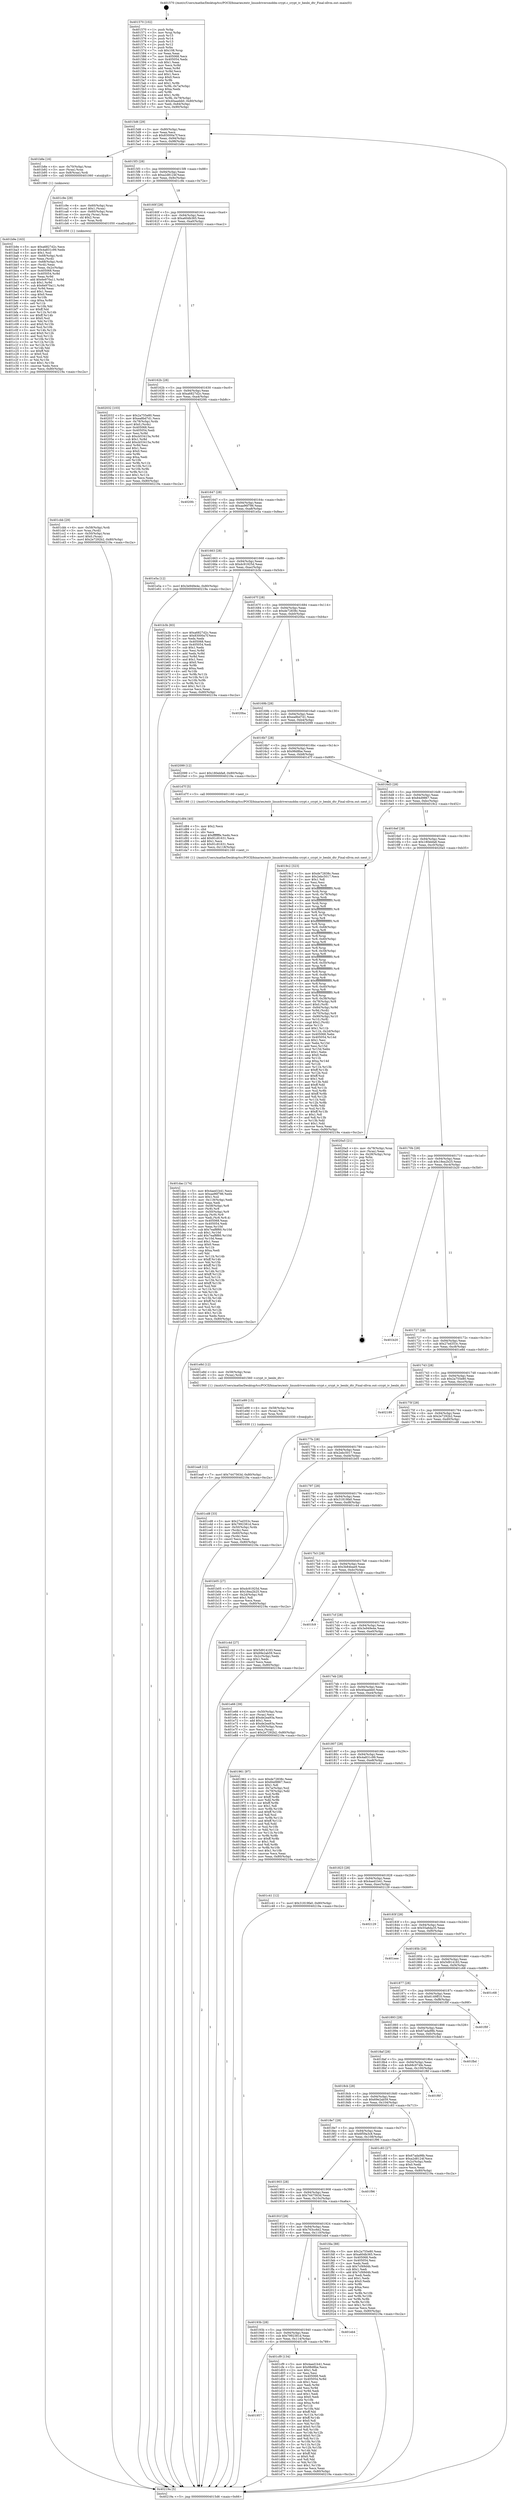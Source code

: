 digraph "0x401570" {
  label = "0x401570 (/mnt/c/Users/mathe/Desktop/tcc/POCII/binaries/extr_linuxdriversmddm-crypt.c_crypt_iv_benbi_dtr_Final-ollvm.out::main(0))"
  labelloc = "t"
  node[shape=record]

  Entry [label="",width=0.3,height=0.3,shape=circle,fillcolor=black,style=filled]
  "0x4015d6" [label="{
     0x4015d6 [29]\l
     | [instrs]\l
     &nbsp;&nbsp;0x4015d6 \<+3\>: mov -0x80(%rbp),%eax\l
     &nbsp;&nbsp;0x4015d9 \<+2\>: mov %eax,%ecx\l
     &nbsp;&nbsp;0x4015db \<+6\>: sub $0x83000a7f,%ecx\l
     &nbsp;&nbsp;0x4015e1 \<+6\>: mov %eax,-0x94(%rbp)\l
     &nbsp;&nbsp;0x4015e7 \<+6\>: mov %ecx,-0x98(%rbp)\l
     &nbsp;&nbsp;0x4015ed \<+6\>: je 0000000000401b8e \<main+0x61e\>\l
  }"]
  "0x401b8e" [label="{
     0x401b8e [16]\l
     | [instrs]\l
     &nbsp;&nbsp;0x401b8e \<+4\>: mov -0x70(%rbp),%rax\l
     &nbsp;&nbsp;0x401b92 \<+3\>: mov (%rax),%rax\l
     &nbsp;&nbsp;0x401b95 \<+4\>: mov 0x8(%rax),%rdi\l
     &nbsp;&nbsp;0x401b99 \<+5\>: call 0000000000401060 \<atoi@plt\>\l
     | [calls]\l
     &nbsp;&nbsp;0x401060 \{1\} (unknown)\l
  }"]
  "0x4015f3" [label="{
     0x4015f3 [28]\l
     | [instrs]\l
     &nbsp;&nbsp;0x4015f3 \<+5\>: jmp 00000000004015f8 \<main+0x88\>\l
     &nbsp;&nbsp;0x4015f8 \<+6\>: mov -0x94(%rbp),%eax\l
     &nbsp;&nbsp;0x4015fe \<+5\>: sub $0xa2d8124f,%eax\l
     &nbsp;&nbsp;0x401603 \<+6\>: mov %eax,-0x9c(%rbp)\l
     &nbsp;&nbsp;0x401609 \<+6\>: je 0000000000401c9e \<main+0x72e\>\l
  }"]
  Exit [label="",width=0.3,height=0.3,shape=circle,fillcolor=black,style=filled,peripheries=2]
  "0x401c9e" [label="{
     0x401c9e [29]\l
     | [instrs]\l
     &nbsp;&nbsp;0x401c9e \<+4\>: mov -0x60(%rbp),%rax\l
     &nbsp;&nbsp;0x401ca2 \<+6\>: movl $0x1,(%rax)\l
     &nbsp;&nbsp;0x401ca8 \<+4\>: mov -0x60(%rbp),%rax\l
     &nbsp;&nbsp;0x401cac \<+3\>: movslq (%rax),%rax\l
     &nbsp;&nbsp;0x401caf \<+4\>: shl $0x2,%rax\l
     &nbsp;&nbsp;0x401cb3 \<+3\>: mov %rax,%rdi\l
     &nbsp;&nbsp;0x401cb6 \<+5\>: call 0000000000401050 \<malloc@plt\>\l
     | [calls]\l
     &nbsp;&nbsp;0x401050 \{1\} (unknown)\l
  }"]
  "0x40160f" [label="{
     0x40160f [28]\l
     | [instrs]\l
     &nbsp;&nbsp;0x40160f \<+5\>: jmp 0000000000401614 \<main+0xa4\>\l
     &nbsp;&nbsp;0x401614 \<+6\>: mov -0x94(%rbp),%eax\l
     &nbsp;&nbsp;0x40161a \<+5\>: sub $0xa60db365,%eax\l
     &nbsp;&nbsp;0x40161f \<+6\>: mov %eax,-0xa0(%rbp)\l
     &nbsp;&nbsp;0x401625 \<+6\>: je 0000000000402032 \<main+0xac2\>\l
  }"]
  "0x401ea8" [label="{
     0x401ea8 [12]\l
     | [instrs]\l
     &nbsp;&nbsp;0x401ea8 \<+7\>: movl $0x7447563d,-0x80(%rbp)\l
     &nbsp;&nbsp;0x401eaf \<+5\>: jmp 000000000040219a \<main+0xc2a\>\l
  }"]
  "0x402032" [label="{
     0x402032 [103]\l
     | [instrs]\l
     &nbsp;&nbsp;0x402032 \<+5\>: mov $0x2a755e80,%eax\l
     &nbsp;&nbsp;0x402037 \<+5\>: mov $0xea8bd7d1,%ecx\l
     &nbsp;&nbsp;0x40203c \<+4\>: mov -0x78(%rbp),%rdx\l
     &nbsp;&nbsp;0x402040 \<+6\>: movl $0x0,(%rdx)\l
     &nbsp;&nbsp;0x402046 \<+7\>: mov 0x405068,%esi\l
     &nbsp;&nbsp;0x40204d \<+7\>: mov 0x405054,%edi\l
     &nbsp;&nbsp;0x402054 \<+3\>: mov %esi,%r8d\l
     &nbsp;&nbsp;0x402057 \<+7\>: sub $0xcb53415a,%r8d\l
     &nbsp;&nbsp;0x40205e \<+4\>: sub $0x1,%r8d\l
     &nbsp;&nbsp;0x402062 \<+7\>: add $0xcb53415a,%r8d\l
     &nbsp;&nbsp;0x402069 \<+4\>: imul %r8d,%esi\l
     &nbsp;&nbsp;0x40206d \<+3\>: and $0x1,%esi\l
     &nbsp;&nbsp;0x402070 \<+3\>: cmp $0x0,%esi\l
     &nbsp;&nbsp;0x402073 \<+4\>: sete %r9b\l
     &nbsp;&nbsp;0x402077 \<+3\>: cmp $0xa,%edi\l
     &nbsp;&nbsp;0x40207a \<+4\>: setl %r10b\l
     &nbsp;&nbsp;0x40207e \<+3\>: mov %r9b,%r11b\l
     &nbsp;&nbsp;0x402081 \<+3\>: and %r10b,%r11b\l
     &nbsp;&nbsp;0x402084 \<+3\>: xor %r10b,%r9b\l
     &nbsp;&nbsp;0x402087 \<+3\>: or %r9b,%r11b\l
     &nbsp;&nbsp;0x40208a \<+4\>: test $0x1,%r11b\l
     &nbsp;&nbsp;0x40208e \<+3\>: cmovne %ecx,%eax\l
     &nbsp;&nbsp;0x402091 \<+3\>: mov %eax,-0x80(%rbp)\l
     &nbsp;&nbsp;0x402094 \<+5\>: jmp 000000000040219a \<main+0xc2a\>\l
  }"]
  "0x40162b" [label="{
     0x40162b [28]\l
     | [instrs]\l
     &nbsp;&nbsp;0x40162b \<+5\>: jmp 0000000000401630 \<main+0xc0\>\l
     &nbsp;&nbsp;0x401630 \<+6\>: mov -0x94(%rbp),%eax\l
     &nbsp;&nbsp;0x401636 \<+5\>: sub $0xa6827d2c,%eax\l
     &nbsp;&nbsp;0x40163b \<+6\>: mov %eax,-0xa4(%rbp)\l
     &nbsp;&nbsp;0x401641 \<+6\>: je 00000000004020fc \<main+0xb8c\>\l
  }"]
  "0x401e99" [label="{
     0x401e99 [15]\l
     | [instrs]\l
     &nbsp;&nbsp;0x401e99 \<+4\>: mov -0x58(%rbp),%rax\l
     &nbsp;&nbsp;0x401e9d \<+3\>: mov (%rax),%rax\l
     &nbsp;&nbsp;0x401ea0 \<+3\>: mov %rax,%rdi\l
     &nbsp;&nbsp;0x401ea3 \<+5\>: call 0000000000401030 \<free@plt\>\l
     | [calls]\l
     &nbsp;&nbsp;0x401030 \{1\} (unknown)\l
  }"]
  "0x4020fc" [label="{
     0x4020fc\l
  }", style=dashed]
  "0x401647" [label="{
     0x401647 [28]\l
     | [instrs]\l
     &nbsp;&nbsp;0x401647 \<+5\>: jmp 000000000040164c \<main+0xdc\>\l
     &nbsp;&nbsp;0x40164c \<+6\>: mov -0x94(%rbp),%eax\l
     &nbsp;&nbsp;0x401652 \<+5\>: sub $0xaa96f786,%eax\l
     &nbsp;&nbsp;0x401657 \<+6\>: mov %eax,-0xa8(%rbp)\l
     &nbsp;&nbsp;0x40165d \<+6\>: je 0000000000401e5a \<main+0x8ea\>\l
  }"]
  "0x401dac" [label="{
     0x401dac [174]\l
     | [instrs]\l
     &nbsp;&nbsp;0x401dac \<+5\>: mov $0x4aed1b41,%ecx\l
     &nbsp;&nbsp;0x401db1 \<+5\>: mov $0xaa96f786,%edx\l
     &nbsp;&nbsp;0x401db6 \<+3\>: mov $0x1,%sil\l
     &nbsp;&nbsp;0x401db9 \<+6\>: mov -0x118(%rbp),%edi\l
     &nbsp;&nbsp;0x401dbf \<+3\>: imul %eax,%edi\l
     &nbsp;&nbsp;0x401dc2 \<+4\>: mov -0x58(%rbp),%r8\l
     &nbsp;&nbsp;0x401dc6 \<+3\>: mov (%r8),%r8\l
     &nbsp;&nbsp;0x401dc9 \<+4\>: mov -0x50(%rbp),%r9\l
     &nbsp;&nbsp;0x401dcd \<+3\>: movslq (%r9),%r9\l
     &nbsp;&nbsp;0x401dd0 \<+4\>: mov %edi,(%r8,%r9,4)\l
     &nbsp;&nbsp;0x401dd4 \<+7\>: mov 0x405068,%eax\l
     &nbsp;&nbsp;0x401ddb \<+7\>: mov 0x405054,%edi\l
     &nbsp;&nbsp;0x401de2 \<+3\>: mov %eax,%r10d\l
     &nbsp;&nbsp;0x401de5 \<+7\>: sub $0x7eaf8f60,%r10d\l
     &nbsp;&nbsp;0x401dec \<+4\>: sub $0x1,%r10d\l
     &nbsp;&nbsp;0x401df0 \<+7\>: add $0x7eaf8f60,%r10d\l
     &nbsp;&nbsp;0x401df7 \<+4\>: imul %r10d,%eax\l
     &nbsp;&nbsp;0x401dfb \<+3\>: and $0x1,%eax\l
     &nbsp;&nbsp;0x401dfe \<+3\>: cmp $0x0,%eax\l
     &nbsp;&nbsp;0x401e01 \<+4\>: sete %r11b\l
     &nbsp;&nbsp;0x401e05 \<+3\>: cmp $0xa,%edi\l
     &nbsp;&nbsp;0x401e08 \<+3\>: setl %bl\l
     &nbsp;&nbsp;0x401e0b \<+3\>: mov %r11b,%r14b\l
     &nbsp;&nbsp;0x401e0e \<+4\>: xor $0xff,%r14b\l
     &nbsp;&nbsp;0x401e12 \<+3\>: mov %bl,%r15b\l
     &nbsp;&nbsp;0x401e15 \<+4\>: xor $0xff,%r15b\l
     &nbsp;&nbsp;0x401e19 \<+4\>: xor $0x1,%sil\l
     &nbsp;&nbsp;0x401e1d \<+3\>: mov %r14b,%r12b\l
     &nbsp;&nbsp;0x401e20 \<+4\>: and $0xff,%r12b\l
     &nbsp;&nbsp;0x401e24 \<+3\>: and %sil,%r11b\l
     &nbsp;&nbsp;0x401e27 \<+3\>: mov %r15b,%r13b\l
     &nbsp;&nbsp;0x401e2a \<+4\>: and $0xff,%r13b\l
     &nbsp;&nbsp;0x401e2e \<+3\>: and %sil,%bl\l
     &nbsp;&nbsp;0x401e31 \<+3\>: or %r11b,%r12b\l
     &nbsp;&nbsp;0x401e34 \<+3\>: or %bl,%r13b\l
     &nbsp;&nbsp;0x401e37 \<+3\>: xor %r13b,%r12b\l
     &nbsp;&nbsp;0x401e3a \<+3\>: or %r15b,%r14b\l
     &nbsp;&nbsp;0x401e3d \<+4\>: xor $0xff,%r14b\l
     &nbsp;&nbsp;0x401e41 \<+4\>: or $0x1,%sil\l
     &nbsp;&nbsp;0x401e45 \<+3\>: and %sil,%r14b\l
     &nbsp;&nbsp;0x401e48 \<+3\>: or %r14b,%r12b\l
     &nbsp;&nbsp;0x401e4b \<+4\>: test $0x1,%r12b\l
     &nbsp;&nbsp;0x401e4f \<+3\>: cmovne %edx,%ecx\l
     &nbsp;&nbsp;0x401e52 \<+3\>: mov %ecx,-0x80(%rbp)\l
     &nbsp;&nbsp;0x401e55 \<+5\>: jmp 000000000040219a \<main+0xc2a\>\l
  }"]
  "0x401e5a" [label="{
     0x401e5a [12]\l
     | [instrs]\l
     &nbsp;&nbsp;0x401e5a \<+7\>: movl $0x3e949e4e,-0x80(%rbp)\l
     &nbsp;&nbsp;0x401e61 \<+5\>: jmp 000000000040219a \<main+0xc2a\>\l
  }"]
  "0x401663" [label="{
     0x401663 [28]\l
     | [instrs]\l
     &nbsp;&nbsp;0x401663 \<+5\>: jmp 0000000000401668 \<main+0xf8\>\l
     &nbsp;&nbsp;0x401668 \<+6\>: mov -0x94(%rbp),%eax\l
     &nbsp;&nbsp;0x40166e \<+5\>: sub $0xdc91925d,%eax\l
     &nbsp;&nbsp;0x401673 \<+6\>: mov %eax,-0xac(%rbp)\l
     &nbsp;&nbsp;0x401679 \<+6\>: je 0000000000401b3b \<main+0x5cb\>\l
  }"]
  "0x401d84" [label="{
     0x401d84 [40]\l
     | [instrs]\l
     &nbsp;&nbsp;0x401d84 \<+5\>: mov $0x2,%ecx\l
     &nbsp;&nbsp;0x401d89 \<+1\>: cltd\l
     &nbsp;&nbsp;0x401d8a \<+2\>: idiv %ecx\l
     &nbsp;&nbsp;0x401d8c \<+6\>: imul $0xfffffffe,%edx,%ecx\l
     &nbsp;&nbsp;0x401d92 \<+6\>: add $0x91c81631,%ecx\l
     &nbsp;&nbsp;0x401d98 \<+3\>: add $0x1,%ecx\l
     &nbsp;&nbsp;0x401d9b \<+6\>: sub $0x91c81631,%ecx\l
     &nbsp;&nbsp;0x401da1 \<+6\>: mov %ecx,-0x118(%rbp)\l
     &nbsp;&nbsp;0x401da7 \<+5\>: call 0000000000401160 \<next_i\>\l
     | [calls]\l
     &nbsp;&nbsp;0x401160 \{1\} (/mnt/c/Users/mathe/Desktop/tcc/POCII/binaries/extr_linuxdriversmddm-crypt.c_crypt_iv_benbi_dtr_Final-ollvm.out::next_i)\l
  }"]
  "0x401b3b" [label="{
     0x401b3b [83]\l
     | [instrs]\l
     &nbsp;&nbsp;0x401b3b \<+5\>: mov $0xa6827d2c,%eax\l
     &nbsp;&nbsp;0x401b40 \<+5\>: mov $0x83000a7f,%ecx\l
     &nbsp;&nbsp;0x401b45 \<+2\>: xor %edx,%edx\l
     &nbsp;&nbsp;0x401b47 \<+7\>: mov 0x405068,%esi\l
     &nbsp;&nbsp;0x401b4e \<+7\>: mov 0x405054,%edi\l
     &nbsp;&nbsp;0x401b55 \<+3\>: sub $0x1,%edx\l
     &nbsp;&nbsp;0x401b58 \<+3\>: mov %esi,%r8d\l
     &nbsp;&nbsp;0x401b5b \<+3\>: add %edx,%r8d\l
     &nbsp;&nbsp;0x401b5e \<+4\>: imul %r8d,%esi\l
     &nbsp;&nbsp;0x401b62 \<+3\>: and $0x1,%esi\l
     &nbsp;&nbsp;0x401b65 \<+3\>: cmp $0x0,%esi\l
     &nbsp;&nbsp;0x401b68 \<+4\>: sete %r9b\l
     &nbsp;&nbsp;0x401b6c \<+3\>: cmp $0xa,%edi\l
     &nbsp;&nbsp;0x401b6f \<+4\>: setl %r10b\l
     &nbsp;&nbsp;0x401b73 \<+3\>: mov %r9b,%r11b\l
     &nbsp;&nbsp;0x401b76 \<+3\>: and %r10b,%r11b\l
     &nbsp;&nbsp;0x401b79 \<+3\>: xor %r10b,%r9b\l
     &nbsp;&nbsp;0x401b7c \<+3\>: or %r9b,%r11b\l
     &nbsp;&nbsp;0x401b7f \<+4\>: test $0x1,%r11b\l
     &nbsp;&nbsp;0x401b83 \<+3\>: cmovne %ecx,%eax\l
     &nbsp;&nbsp;0x401b86 \<+3\>: mov %eax,-0x80(%rbp)\l
     &nbsp;&nbsp;0x401b89 \<+5\>: jmp 000000000040219a \<main+0xc2a\>\l
  }"]
  "0x40167f" [label="{
     0x40167f [28]\l
     | [instrs]\l
     &nbsp;&nbsp;0x40167f \<+5\>: jmp 0000000000401684 \<main+0x114\>\l
     &nbsp;&nbsp;0x401684 \<+6\>: mov -0x94(%rbp),%eax\l
     &nbsp;&nbsp;0x40168a \<+5\>: sub $0xde72838c,%eax\l
     &nbsp;&nbsp;0x40168f \<+6\>: mov %eax,-0xb0(%rbp)\l
     &nbsp;&nbsp;0x401695 \<+6\>: je 00000000004020ba \<main+0xb4a\>\l
  }"]
  "0x401957" [label="{
     0x401957\l
  }", style=dashed]
  "0x4020ba" [label="{
     0x4020ba\l
  }", style=dashed]
  "0x40169b" [label="{
     0x40169b [28]\l
     | [instrs]\l
     &nbsp;&nbsp;0x40169b \<+5\>: jmp 00000000004016a0 \<main+0x130\>\l
     &nbsp;&nbsp;0x4016a0 \<+6\>: mov -0x94(%rbp),%eax\l
     &nbsp;&nbsp;0x4016a6 \<+5\>: sub $0xea8bd7d1,%eax\l
     &nbsp;&nbsp;0x4016ab \<+6\>: mov %eax,-0xb4(%rbp)\l
     &nbsp;&nbsp;0x4016b1 \<+6\>: je 0000000000402099 \<main+0xb29\>\l
  }"]
  "0x401cf9" [label="{
     0x401cf9 [134]\l
     | [instrs]\l
     &nbsp;&nbsp;0x401cf9 \<+5\>: mov $0x4aed1b41,%eax\l
     &nbsp;&nbsp;0x401cfe \<+5\>: mov $0x98d8be,%ecx\l
     &nbsp;&nbsp;0x401d03 \<+2\>: mov $0x1,%dl\l
     &nbsp;&nbsp;0x401d05 \<+2\>: xor %esi,%esi\l
     &nbsp;&nbsp;0x401d07 \<+7\>: mov 0x405068,%edi\l
     &nbsp;&nbsp;0x401d0e \<+8\>: mov 0x405054,%r8d\l
     &nbsp;&nbsp;0x401d16 \<+3\>: sub $0x1,%esi\l
     &nbsp;&nbsp;0x401d19 \<+3\>: mov %edi,%r9d\l
     &nbsp;&nbsp;0x401d1c \<+3\>: add %esi,%r9d\l
     &nbsp;&nbsp;0x401d1f \<+4\>: imul %r9d,%edi\l
     &nbsp;&nbsp;0x401d23 \<+3\>: and $0x1,%edi\l
     &nbsp;&nbsp;0x401d26 \<+3\>: cmp $0x0,%edi\l
     &nbsp;&nbsp;0x401d29 \<+4\>: sete %r10b\l
     &nbsp;&nbsp;0x401d2d \<+4\>: cmp $0xa,%r8d\l
     &nbsp;&nbsp;0x401d31 \<+4\>: setl %r11b\l
     &nbsp;&nbsp;0x401d35 \<+3\>: mov %r10b,%bl\l
     &nbsp;&nbsp;0x401d38 \<+3\>: xor $0xff,%bl\l
     &nbsp;&nbsp;0x401d3b \<+3\>: mov %r11b,%r14b\l
     &nbsp;&nbsp;0x401d3e \<+4\>: xor $0xff,%r14b\l
     &nbsp;&nbsp;0x401d42 \<+3\>: xor $0x0,%dl\l
     &nbsp;&nbsp;0x401d45 \<+3\>: mov %bl,%r15b\l
     &nbsp;&nbsp;0x401d48 \<+4\>: and $0x0,%r15b\l
     &nbsp;&nbsp;0x401d4c \<+3\>: and %dl,%r10b\l
     &nbsp;&nbsp;0x401d4f \<+3\>: mov %r14b,%r12b\l
     &nbsp;&nbsp;0x401d52 \<+4\>: and $0x0,%r12b\l
     &nbsp;&nbsp;0x401d56 \<+3\>: and %dl,%r11b\l
     &nbsp;&nbsp;0x401d59 \<+3\>: or %r10b,%r15b\l
     &nbsp;&nbsp;0x401d5c \<+3\>: or %r11b,%r12b\l
     &nbsp;&nbsp;0x401d5f \<+3\>: xor %r12b,%r15b\l
     &nbsp;&nbsp;0x401d62 \<+3\>: or %r14b,%bl\l
     &nbsp;&nbsp;0x401d65 \<+3\>: xor $0xff,%bl\l
     &nbsp;&nbsp;0x401d68 \<+3\>: or $0x0,%dl\l
     &nbsp;&nbsp;0x401d6b \<+2\>: and %dl,%bl\l
     &nbsp;&nbsp;0x401d6d \<+3\>: or %bl,%r15b\l
     &nbsp;&nbsp;0x401d70 \<+4\>: test $0x1,%r15b\l
     &nbsp;&nbsp;0x401d74 \<+3\>: cmovne %ecx,%eax\l
     &nbsp;&nbsp;0x401d77 \<+3\>: mov %eax,-0x80(%rbp)\l
     &nbsp;&nbsp;0x401d7a \<+5\>: jmp 000000000040219a \<main+0xc2a\>\l
  }"]
  "0x402099" [label="{
     0x402099 [12]\l
     | [instrs]\l
     &nbsp;&nbsp;0x402099 \<+7\>: movl $0x180ebfa8,-0x80(%rbp)\l
     &nbsp;&nbsp;0x4020a0 \<+5\>: jmp 000000000040219a \<main+0xc2a\>\l
  }"]
  "0x4016b7" [label="{
     0x4016b7 [28]\l
     | [instrs]\l
     &nbsp;&nbsp;0x4016b7 \<+5\>: jmp 00000000004016bc \<main+0x14c\>\l
     &nbsp;&nbsp;0x4016bc \<+6\>: mov -0x94(%rbp),%eax\l
     &nbsp;&nbsp;0x4016c2 \<+5\>: sub $0x98d8be,%eax\l
     &nbsp;&nbsp;0x4016c7 \<+6\>: mov %eax,-0xb8(%rbp)\l
     &nbsp;&nbsp;0x4016cd \<+6\>: je 0000000000401d7f \<main+0x80f\>\l
  }"]
  "0x40193b" [label="{
     0x40193b [28]\l
     | [instrs]\l
     &nbsp;&nbsp;0x40193b \<+5\>: jmp 0000000000401940 \<main+0x3d0\>\l
     &nbsp;&nbsp;0x401940 \<+6\>: mov -0x94(%rbp),%eax\l
     &nbsp;&nbsp;0x401946 \<+5\>: sub $0x7992381d,%eax\l
     &nbsp;&nbsp;0x40194b \<+6\>: mov %eax,-0x114(%rbp)\l
     &nbsp;&nbsp;0x401951 \<+6\>: je 0000000000401cf9 \<main+0x789\>\l
  }"]
  "0x401d7f" [label="{
     0x401d7f [5]\l
     | [instrs]\l
     &nbsp;&nbsp;0x401d7f \<+5\>: call 0000000000401160 \<next_i\>\l
     | [calls]\l
     &nbsp;&nbsp;0x401160 \{1\} (/mnt/c/Users/mathe/Desktop/tcc/POCII/binaries/extr_linuxdriversmddm-crypt.c_crypt_iv_benbi_dtr_Final-ollvm.out::next_i)\l
  }"]
  "0x4016d3" [label="{
     0x4016d3 [28]\l
     | [instrs]\l
     &nbsp;&nbsp;0x4016d3 \<+5\>: jmp 00000000004016d8 \<main+0x168\>\l
     &nbsp;&nbsp;0x4016d8 \<+6\>: mov -0x94(%rbp),%eax\l
     &nbsp;&nbsp;0x4016de \<+5\>: sub $0x84d9867,%eax\l
     &nbsp;&nbsp;0x4016e3 \<+6\>: mov %eax,-0xbc(%rbp)\l
     &nbsp;&nbsp;0x4016e9 \<+6\>: je 00000000004019c2 \<main+0x452\>\l
  }"]
  "0x401eb4" [label="{
     0x401eb4\l
  }", style=dashed]
  "0x4019c2" [label="{
     0x4019c2 [323]\l
     | [instrs]\l
     &nbsp;&nbsp;0x4019c2 \<+5\>: mov $0xde72838c,%eax\l
     &nbsp;&nbsp;0x4019c7 \<+5\>: mov $0x2ebc5017,%ecx\l
     &nbsp;&nbsp;0x4019cc \<+2\>: mov $0x1,%dl\l
     &nbsp;&nbsp;0x4019ce \<+2\>: xor %esi,%esi\l
     &nbsp;&nbsp;0x4019d0 \<+3\>: mov %rsp,%rdi\l
     &nbsp;&nbsp;0x4019d3 \<+4\>: add $0xfffffffffffffff0,%rdi\l
     &nbsp;&nbsp;0x4019d7 \<+3\>: mov %rdi,%rsp\l
     &nbsp;&nbsp;0x4019da \<+4\>: mov %rdi,-0x78(%rbp)\l
     &nbsp;&nbsp;0x4019de \<+3\>: mov %rsp,%rdi\l
     &nbsp;&nbsp;0x4019e1 \<+4\>: add $0xfffffffffffffff0,%rdi\l
     &nbsp;&nbsp;0x4019e5 \<+3\>: mov %rdi,%rsp\l
     &nbsp;&nbsp;0x4019e8 \<+3\>: mov %rsp,%r8\l
     &nbsp;&nbsp;0x4019eb \<+4\>: add $0xfffffffffffffff0,%r8\l
     &nbsp;&nbsp;0x4019ef \<+3\>: mov %r8,%rsp\l
     &nbsp;&nbsp;0x4019f2 \<+4\>: mov %r8,-0x70(%rbp)\l
     &nbsp;&nbsp;0x4019f6 \<+3\>: mov %rsp,%r8\l
     &nbsp;&nbsp;0x4019f9 \<+4\>: add $0xfffffffffffffff0,%r8\l
     &nbsp;&nbsp;0x4019fd \<+3\>: mov %r8,%rsp\l
     &nbsp;&nbsp;0x401a00 \<+4\>: mov %r8,-0x68(%rbp)\l
     &nbsp;&nbsp;0x401a04 \<+3\>: mov %rsp,%r8\l
     &nbsp;&nbsp;0x401a07 \<+4\>: add $0xfffffffffffffff0,%r8\l
     &nbsp;&nbsp;0x401a0b \<+3\>: mov %r8,%rsp\l
     &nbsp;&nbsp;0x401a0e \<+4\>: mov %r8,-0x60(%rbp)\l
     &nbsp;&nbsp;0x401a12 \<+3\>: mov %rsp,%r8\l
     &nbsp;&nbsp;0x401a15 \<+4\>: add $0xfffffffffffffff0,%r8\l
     &nbsp;&nbsp;0x401a19 \<+3\>: mov %r8,%rsp\l
     &nbsp;&nbsp;0x401a1c \<+4\>: mov %r8,-0x58(%rbp)\l
     &nbsp;&nbsp;0x401a20 \<+3\>: mov %rsp,%r8\l
     &nbsp;&nbsp;0x401a23 \<+4\>: add $0xfffffffffffffff0,%r8\l
     &nbsp;&nbsp;0x401a27 \<+3\>: mov %r8,%rsp\l
     &nbsp;&nbsp;0x401a2a \<+4\>: mov %r8,-0x50(%rbp)\l
     &nbsp;&nbsp;0x401a2e \<+3\>: mov %rsp,%r8\l
     &nbsp;&nbsp;0x401a31 \<+4\>: add $0xfffffffffffffff0,%r8\l
     &nbsp;&nbsp;0x401a35 \<+3\>: mov %r8,%rsp\l
     &nbsp;&nbsp;0x401a38 \<+4\>: mov %r8,-0x48(%rbp)\l
     &nbsp;&nbsp;0x401a3c \<+3\>: mov %rsp,%r8\l
     &nbsp;&nbsp;0x401a3f \<+4\>: add $0xfffffffffffffff0,%r8\l
     &nbsp;&nbsp;0x401a43 \<+3\>: mov %r8,%rsp\l
     &nbsp;&nbsp;0x401a46 \<+4\>: mov %r8,-0x40(%rbp)\l
     &nbsp;&nbsp;0x401a4a \<+3\>: mov %rsp,%r8\l
     &nbsp;&nbsp;0x401a4d \<+4\>: add $0xfffffffffffffff0,%r8\l
     &nbsp;&nbsp;0x401a51 \<+3\>: mov %r8,%rsp\l
     &nbsp;&nbsp;0x401a54 \<+4\>: mov %r8,-0x38(%rbp)\l
     &nbsp;&nbsp;0x401a58 \<+4\>: mov -0x78(%rbp),%r8\l
     &nbsp;&nbsp;0x401a5c \<+7\>: movl $0x0,(%r8)\l
     &nbsp;&nbsp;0x401a63 \<+7\>: mov -0x84(%rbp),%r9d\l
     &nbsp;&nbsp;0x401a6a \<+3\>: mov %r9d,(%rdi)\l
     &nbsp;&nbsp;0x401a6d \<+4\>: mov -0x70(%rbp),%r8\l
     &nbsp;&nbsp;0x401a71 \<+7\>: mov -0x90(%rbp),%r10\l
     &nbsp;&nbsp;0x401a78 \<+3\>: mov %r10,(%r8)\l
     &nbsp;&nbsp;0x401a7b \<+3\>: cmpl $0x2,(%rdi)\l
     &nbsp;&nbsp;0x401a7e \<+4\>: setne %r11b\l
     &nbsp;&nbsp;0x401a82 \<+4\>: and $0x1,%r11b\l
     &nbsp;&nbsp;0x401a86 \<+4\>: mov %r11b,-0x2d(%rbp)\l
     &nbsp;&nbsp;0x401a8a \<+7\>: mov 0x405068,%ebx\l
     &nbsp;&nbsp;0x401a91 \<+8\>: mov 0x405054,%r14d\l
     &nbsp;&nbsp;0x401a99 \<+3\>: sub $0x1,%esi\l
     &nbsp;&nbsp;0x401a9c \<+3\>: mov %ebx,%r15d\l
     &nbsp;&nbsp;0x401a9f \<+3\>: add %esi,%r15d\l
     &nbsp;&nbsp;0x401aa2 \<+4\>: imul %r15d,%ebx\l
     &nbsp;&nbsp;0x401aa6 \<+3\>: and $0x1,%ebx\l
     &nbsp;&nbsp;0x401aa9 \<+3\>: cmp $0x0,%ebx\l
     &nbsp;&nbsp;0x401aac \<+4\>: sete %r11b\l
     &nbsp;&nbsp;0x401ab0 \<+4\>: cmp $0xa,%r14d\l
     &nbsp;&nbsp;0x401ab4 \<+4\>: setl %r12b\l
     &nbsp;&nbsp;0x401ab8 \<+3\>: mov %r11b,%r13b\l
     &nbsp;&nbsp;0x401abb \<+4\>: xor $0xff,%r13b\l
     &nbsp;&nbsp;0x401abf \<+3\>: mov %r12b,%sil\l
     &nbsp;&nbsp;0x401ac2 \<+4\>: xor $0xff,%sil\l
     &nbsp;&nbsp;0x401ac6 \<+3\>: xor $0x1,%dl\l
     &nbsp;&nbsp;0x401ac9 \<+3\>: mov %r13b,%dil\l
     &nbsp;&nbsp;0x401acc \<+4\>: and $0xff,%dil\l
     &nbsp;&nbsp;0x401ad0 \<+3\>: and %dl,%r11b\l
     &nbsp;&nbsp;0x401ad3 \<+3\>: mov %sil,%r8b\l
     &nbsp;&nbsp;0x401ad6 \<+4\>: and $0xff,%r8b\l
     &nbsp;&nbsp;0x401ada \<+3\>: and %dl,%r12b\l
     &nbsp;&nbsp;0x401add \<+3\>: or %r11b,%dil\l
     &nbsp;&nbsp;0x401ae0 \<+3\>: or %r12b,%r8b\l
     &nbsp;&nbsp;0x401ae3 \<+3\>: xor %r8b,%dil\l
     &nbsp;&nbsp;0x401ae6 \<+3\>: or %sil,%r13b\l
     &nbsp;&nbsp;0x401ae9 \<+4\>: xor $0xff,%r13b\l
     &nbsp;&nbsp;0x401aed \<+3\>: or $0x1,%dl\l
     &nbsp;&nbsp;0x401af0 \<+3\>: and %dl,%r13b\l
     &nbsp;&nbsp;0x401af3 \<+3\>: or %r13b,%dil\l
     &nbsp;&nbsp;0x401af6 \<+4\>: test $0x1,%dil\l
     &nbsp;&nbsp;0x401afa \<+3\>: cmovne %ecx,%eax\l
     &nbsp;&nbsp;0x401afd \<+3\>: mov %eax,-0x80(%rbp)\l
     &nbsp;&nbsp;0x401b00 \<+5\>: jmp 000000000040219a \<main+0xc2a\>\l
  }"]
  "0x4016ef" [label="{
     0x4016ef [28]\l
     | [instrs]\l
     &nbsp;&nbsp;0x4016ef \<+5\>: jmp 00000000004016f4 \<main+0x184\>\l
     &nbsp;&nbsp;0x4016f4 \<+6\>: mov -0x94(%rbp),%eax\l
     &nbsp;&nbsp;0x4016fa \<+5\>: sub $0x180ebfa8,%eax\l
     &nbsp;&nbsp;0x4016ff \<+6\>: mov %eax,-0xc0(%rbp)\l
     &nbsp;&nbsp;0x401705 \<+6\>: je 00000000004020a5 \<main+0xb35\>\l
  }"]
  "0x40191f" [label="{
     0x40191f [28]\l
     | [instrs]\l
     &nbsp;&nbsp;0x40191f \<+5\>: jmp 0000000000401924 \<main+0x3b4\>\l
     &nbsp;&nbsp;0x401924 \<+6\>: mov -0x94(%rbp),%eax\l
     &nbsp;&nbsp;0x40192a \<+5\>: sub $0x763cc6e2,%eax\l
     &nbsp;&nbsp;0x40192f \<+6\>: mov %eax,-0x110(%rbp)\l
     &nbsp;&nbsp;0x401935 \<+6\>: je 0000000000401eb4 \<main+0x944\>\l
  }"]
  "0x4020a5" [label="{
     0x4020a5 [21]\l
     | [instrs]\l
     &nbsp;&nbsp;0x4020a5 \<+4\>: mov -0x78(%rbp),%rax\l
     &nbsp;&nbsp;0x4020a9 \<+2\>: mov (%rax),%eax\l
     &nbsp;&nbsp;0x4020ab \<+4\>: lea -0x28(%rbp),%rsp\l
     &nbsp;&nbsp;0x4020af \<+1\>: pop %rbx\l
     &nbsp;&nbsp;0x4020b0 \<+2\>: pop %r12\l
     &nbsp;&nbsp;0x4020b2 \<+2\>: pop %r13\l
     &nbsp;&nbsp;0x4020b4 \<+2\>: pop %r14\l
     &nbsp;&nbsp;0x4020b6 \<+2\>: pop %r15\l
     &nbsp;&nbsp;0x4020b8 \<+1\>: pop %rbp\l
     &nbsp;&nbsp;0x4020b9 \<+1\>: ret\l
  }"]
  "0x40170b" [label="{
     0x40170b [28]\l
     | [instrs]\l
     &nbsp;&nbsp;0x40170b \<+5\>: jmp 0000000000401710 \<main+0x1a0\>\l
     &nbsp;&nbsp;0x401710 \<+6\>: mov -0x94(%rbp),%eax\l
     &nbsp;&nbsp;0x401716 \<+5\>: sub $0x18ea2b25,%eax\l
     &nbsp;&nbsp;0x40171b \<+6\>: mov %eax,-0xc4(%rbp)\l
     &nbsp;&nbsp;0x401721 \<+6\>: je 0000000000401b20 \<main+0x5b0\>\l
  }"]
  "0x401fda" [label="{
     0x401fda [88]\l
     | [instrs]\l
     &nbsp;&nbsp;0x401fda \<+5\>: mov $0x2a755e80,%eax\l
     &nbsp;&nbsp;0x401fdf \<+5\>: mov $0xa60db365,%ecx\l
     &nbsp;&nbsp;0x401fe4 \<+7\>: mov 0x405068,%edx\l
     &nbsp;&nbsp;0x401feb \<+7\>: mov 0x405054,%esi\l
     &nbsp;&nbsp;0x401ff2 \<+2\>: mov %edx,%edi\l
     &nbsp;&nbsp;0x401ff4 \<+6\>: sub $0x7cf49d4b,%edi\l
     &nbsp;&nbsp;0x401ffa \<+3\>: sub $0x1,%edi\l
     &nbsp;&nbsp;0x401ffd \<+6\>: add $0x7cf49d4b,%edi\l
     &nbsp;&nbsp;0x402003 \<+3\>: imul %edi,%edx\l
     &nbsp;&nbsp;0x402006 \<+3\>: and $0x1,%edx\l
     &nbsp;&nbsp;0x402009 \<+3\>: cmp $0x0,%edx\l
     &nbsp;&nbsp;0x40200c \<+4\>: sete %r8b\l
     &nbsp;&nbsp;0x402010 \<+3\>: cmp $0xa,%esi\l
     &nbsp;&nbsp;0x402013 \<+4\>: setl %r9b\l
     &nbsp;&nbsp;0x402017 \<+3\>: mov %r8b,%r10b\l
     &nbsp;&nbsp;0x40201a \<+3\>: and %r9b,%r10b\l
     &nbsp;&nbsp;0x40201d \<+3\>: xor %r9b,%r8b\l
     &nbsp;&nbsp;0x402020 \<+3\>: or %r8b,%r10b\l
     &nbsp;&nbsp;0x402023 \<+4\>: test $0x1,%r10b\l
     &nbsp;&nbsp;0x402027 \<+3\>: cmovne %ecx,%eax\l
     &nbsp;&nbsp;0x40202a \<+3\>: mov %eax,-0x80(%rbp)\l
     &nbsp;&nbsp;0x40202d \<+5\>: jmp 000000000040219a \<main+0xc2a\>\l
  }"]
  "0x401b20" [label="{
     0x401b20\l
  }", style=dashed]
  "0x401727" [label="{
     0x401727 [28]\l
     | [instrs]\l
     &nbsp;&nbsp;0x401727 \<+5\>: jmp 000000000040172c \<main+0x1bc\>\l
     &nbsp;&nbsp;0x40172c \<+6\>: mov -0x94(%rbp),%eax\l
     &nbsp;&nbsp;0x401732 \<+5\>: sub $0x27ed353c,%eax\l
     &nbsp;&nbsp;0x401737 \<+6\>: mov %eax,-0xc8(%rbp)\l
     &nbsp;&nbsp;0x40173d \<+6\>: je 0000000000401e8d \<main+0x91d\>\l
  }"]
  "0x401903" [label="{
     0x401903 [28]\l
     | [instrs]\l
     &nbsp;&nbsp;0x401903 \<+5\>: jmp 0000000000401908 \<main+0x398\>\l
     &nbsp;&nbsp;0x401908 \<+6\>: mov -0x94(%rbp),%eax\l
     &nbsp;&nbsp;0x40190e \<+5\>: sub $0x7447563d,%eax\l
     &nbsp;&nbsp;0x401913 \<+6\>: mov %eax,-0x10c(%rbp)\l
     &nbsp;&nbsp;0x401919 \<+6\>: je 0000000000401fda \<main+0xa6a\>\l
  }"]
  "0x401e8d" [label="{
     0x401e8d [12]\l
     | [instrs]\l
     &nbsp;&nbsp;0x401e8d \<+4\>: mov -0x58(%rbp),%rax\l
     &nbsp;&nbsp;0x401e91 \<+3\>: mov (%rax),%rdi\l
     &nbsp;&nbsp;0x401e94 \<+5\>: call 0000000000401560 \<crypt_iv_benbi_dtr\>\l
     | [calls]\l
     &nbsp;&nbsp;0x401560 \{1\} (/mnt/c/Users/mathe/Desktop/tcc/POCII/binaries/extr_linuxdriversmddm-crypt.c_crypt_iv_benbi_dtr_Final-ollvm.out::crypt_iv_benbi_dtr)\l
  }"]
  "0x401743" [label="{
     0x401743 [28]\l
     | [instrs]\l
     &nbsp;&nbsp;0x401743 \<+5\>: jmp 0000000000401748 \<main+0x1d8\>\l
     &nbsp;&nbsp;0x401748 \<+6\>: mov -0x94(%rbp),%eax\l
     &nbsp;&nbsp;0x40174e \<+5\>: sub $0x2a755e80,%eax\l
     &nbsp;&nbsp;0x401753 \<+6\>: mov %eax,-0xcc(%rbp)\l
     &nbsp;&nbsp;0x401759 \<+6\>: je 0000000000402189 \<main+0xc19\>\l
  }"]
  "0x401f96" [label="{
     0x401f96\l
  }", style=dashed]
  "0x402189" [label="{
     0x402189\l
  }", style=dashed]
  "0x40175f" [label="{
     0x40175f [28]\l
     | [instrs]\l
     &nbsp;&nbsp;0x40175f \<+5\>: jmp 0000000000401764 \<main+0x1f4\>\l
     &nbsp;&nbsp;0x401764 \<+6\>: mov -0x94(%rbp),%eax\l
     &nbsp;&nbsp;0x40176a \<+5\>: sub $0x2e7292b2,%eax\l
     &nbsp;&nbsp;0x40176f \<+6\>: mov %eax,-0xd0(%rbp)\l
     &nbsp;&nbsp;0x401775 \<+6\>: je 0000000000401cd8 \<main+0x768\>\l
  }"]
  "0x401cbb" [label="{
     0x401cbb [29]\l
     | [instrs]\l
     &nbsp;&nbsp;0x401cbb \<+4\>: mov -0x58(%rbp),%rdi\l
     &nbsp;&nbsp;0x401cbf \<+3\>: mov %rax,(%rdi)\l
     &nbsp;&nbsp;0x401cc2 \<+4\>: mov -0x50(%rbp),%rax\l
     &nbsp;&nbsp;0x401cc6 \<+6\>: movl $0x0,(%rax)\l
     &nbsp;&nbsp;0x401ccc \<+7\>: movl $0x2e7292b2,-0x80(%rbp)\l
     &nbsp;&nbsp;0x401cd3 \<+5\>: jmp 000000000040219a \<main+0xc2a\>\l
  }"]
  "0x401cd8" [label="{
     0x401cd8 [33]\l
     | [instrs]\l
     &nbsp;&nbsp;0x401cd8 \<+5\>: mov $0x27ed353c,%eax\l
     &nbsp;&nbsp;0x401cdd \<+5\>: mov $0x7992381d,%ecx\l
     &nbsp;&nbsp;0x401ce2 \<+4\>: mov -0x50(%rbp),%rdx\l
     &nbsp;&nbsp;0x401ce6 \<+2\>: mov (%rdx),%esi\l
     &nbsp;&nbsp;0x401ce8 \<+4\>: mov -0x60(%rbp),%rdx\l
     &nbsp;&nbsp;0x401cec \<+2\>: cmp (%rdx),%esi\l
     &nbsp;&nbsp;0x401cee \<+3\>: cmovl %ecx,%eax\l
     &nbsp;&nbsp;0x401cf1 \<+3\>: mov %eax,-0x80(%rbp)\l
     &nbsp;&nbsp;0x401cf4 \<+5\>: jmp 000000000040219a \<main+0xc2a\>\l
  }"]
  "0x40177b" [label="{
     0x40177b [28]\l
     | [instrs]\l
     &nbsp;&nbsp;0x40177b \<+5\>: jmp 0000000000401780 \<main+0x210\>\l
     &nbsp;&nbsp;0x401780 \<+6\>: mov -0x94(%rbp),%eax\l
     &nbsp;&nbsp;0x401786 \<+5\>: sub $0x2ebc5017,%eax\l
     &nbsp;&nbsp;0x40178b \<+6\>: mov %eax,-0xd4(%rbp)\l
     &nbsp;&nbsp;0x401791 \<+6\>: je 0000000000401b05 \<main+0x595\>\l
  }"]
  "0x4018e7" [label="{
     0x4018e7 [28]\l
     | [instrs]\l
     &nbsp;&nbsp;0x4018e7 \<+5\>: jmp 00000000004018ec \<main+0x37c\>\l
     &nbsp;&nbsp;0x4018ec \<+6\>: mov -0x94(%rbp),%eax\l
     &nbsp;&nbsp;0x4018f2 \<+5\>: sub $0x6f59a3c8,%eax\l
     &nbsp;&nbsp;0x4018f7 \<+6\>: mov %eax,-0x108(%rbp)\l
     &nbsp;&nbsp;0x4018fd \<+6\>: je 0000000000401f96 \<main+0xa26\>\l
  }"]
  "0x401b05" [label="{
     0x401b05 [27]\l
     | [instrs]\l
     &nbsp;&nbsp;0x401b05 \<+5\>: mov $0xdc91925d,%eax\l
     &nbsp;&nbsp;0x401b0a \<+5\>: mov $0x18ea2b25,%ecx\l
     &nbsp;&nbsp;0x401b0f \<+3\>: mov -0x2d(%rbp),%dl\l
     &nbsp;&nbsp;0x401b12 \<+3\>: test $0x1,%dl\l
     &nbsp;&nbsp;0x401b15 \<+3\>: cmovne %ecx,%eax\l
     &nbsp;&nbsp;0x401b18 \<+3\>: mov %eax,-0x80(%rbp)\l
     &nbsp;&nbsp;0x401b1b \<+5\>: jmp 000000000040219a \<main+0xc2a\>\l
  }"]
  "0x401797" [label="{
     0x401797 [28]\l
     | [instrs]\l
     &nbsp;&nbsp;0x401797 \<+5\>: jmp 000000000040179c \<main+0x22c\>\l
     &nbsp;&nbsp;0x40179c \<+6\>: mov -0x94(%rbp),%eax\l
     &nbsp;&nbsp;0x4017a2 \<+5\>: sub $0x31819fa0,%eax\l
     &nbsp;&nbsp;0x4017a7 \<+6\>: mov %eax,-0xd8(%rbp)\l
     &nbsp;&nbsp;0x4017ad \<+6\>: je 0000000000401c4d \<main+0x6dd\>\l
  }"]
  "0x401c83" [label="{
     0x401c83 [27]\l
     | [instrs]\l
     &nbsp;&nbsp;0x401c83 \<+5\>: mov $0x67ada98b,%eax\l
     &nbsp;&nbsp;0x401c88 \<+5\>: mov $0xa2d8124f,%ecx\l
     &nbsp;&nbsp;0x401c8d \<+3\>: mov -0x2c(%rbp),%edx\l
     &nbsp;&nbsp;0x401c90 \<+3\>: cmp $0x0,%edx\l
     &nbsp;&nbsp;0x401c93 \<+3\>: cmove %ecx,%eax\l
     &nbsp;&nbsp;0x401c96 \<+3\>: mov %eax,-0x80(%rbp)\l
     &nbsp;&nbsp;0x401c99 \<+5\>: jmp 000000000040219a \<main+0xc2a\>\l
  }"]
  "0x401c4d" [label="{
     0x401c4d [27]\l
     | [instrs]\l
     &nbsp;&nbsp;0x401c4d \<+5\>: mov $0x5d914183,%eax\l
     &nbsp;&nbsp;0x401c52 \<+5\>: mov $0x69e2ab59,%ecx\l
     &nbsp;&nbsp;0x401c57 \<+3\>: mov -0x2c(%rbp),%edx\l
     &nbsp;&nbsp;0x401c5a \<+3\>: cmp $0x1,%edx\l
     &nbsp;&nbsp;0x401c5d \<+3\>: cmovl %ecx,%eax\l
     &nbsp;&nbsp;0x401c60 \<+3\>: mov %eax,-0x80(%rbp)\l
     &nbsp;&nbsp;0x401c63 \<+5\>: jmp 000000000040219a \<main+0xc2a\>\l
  }"]
  "0x4017b3" [label="{
     0x4017b3 [28]\l
     | [instrs]\l
     &nbsp;&nbsp;0x4017b3 \<+5\>: jmp 00000000004017b8 \<main+0x248\>\l
     &nbsp;&nbsp;0x4017b8 \<+6\>: mov -0x94(%rbp),%eax\l
     &nbsp;&nbsp;0x4017be \<+5\>: sub $0x3b84bae9,%eax\l
     &nbsp;&nbsp;0x4017c3 \<+6\>: mov %eax,-0xdc(%rbp)\l
     &nbsp;&nbsp;0x4017c9 \<+6\>: je 0000000000401fc9 \<main+0xa59\>\l
  }"]
  "0x4018cb" [label="{
     0x4018cb [28]\l
     | [instrs]\l
     &nbsp;&nbsp;0x4018cb \<+5\>: jmp 00000000004018d0 \<main+0x360\>\l
     &nbsp;&nbsp;0x4018d0 \<+6\>: mov -0x94(%rbp),%eax\l
     &nbsp;&nbsp;0x4018d6 \<+5\>: sub $0x69e2ab59,%eax\l
     &nbsp;&nbsp;0x4018db \<+6\>: mov %eax,-0x104(%rbp)\l
     &nbsp;&nbsp;0x4018e1 \<+6\>: je 0000000000401c83 \<main+0x713\>\l
  }"]
  "0x401fc9" [label="{
     0x401fc9\l
  }", style=dashed]
  "0x4017cf" [label="{
     0x4017cf [28]\l
     | [instrs]\l
     &nbsp;&nbsp;0x4017cf \<+5\>: jmp 00000000004017d4 \<main+0x264\>\l
     &nbsp;&nbsp;0x4017d4 \<+6\>: mov -0x94(%rbp),%eax\l
     &nbsp;&nbsp;0x4017da \<+5\>: sub $0x3e949e4e,%eax\l
     &nbsp;&nbsp;0x4017df \<+6\>: mov %eax,-0xe0(%rbp)\l
     &nbsp;&nbsp;0x4017e5 \<+6\>: je 0000000000401e66 \<main+0x8f6\>\l
  }"]
  "0x401f6f" [label="{
     0x401f6f\l
  }", style=dashed]
  "0x401e66" [label="{
     0x401e66 [39]\l
     | [instrs]\l
     &nbsp;&nbsp;0x401e66 \<+4\>: mov -0x50(%rbp),%rax\l
     &nbsp;&nbsp;0x401e6a \<+2\>: mov (%rax),%ecx\l
     &nbsp;&nbsp;0x401e6c \<+6\>: add $0xde2ea93a,%ecx\l
     &nbsp;&nbsp;0x401e72 \<+3\>: add $0x1,%ecx\l
     &nbsp;&nbsp;0x401e75 \<+6\>: sub $0xde2ea93a,%ecx\l
     &nbsp;&nbsp;0x401e7b \<+4\>: mov -0x50(%rbp),%rax\l
     &nbsp;&nbsp;0x401e7f \<+2\>: mov %ecx,(%rax)\l
     &nbsp;&nbsp;0x401e81 \<+7\>: movl $0x2e7292b2,-0x80(%rbp)\l
     &nbsp;&nbsp;0x401e88 \<+5\>: jmp 000000000040219a \<main+0xc2a\>\l
  }"]
  "0x4017eb" [label="{
     0x4017eb [28]\l
     | [instrs]\l
     &nbsp;&nbsp;0x4017eb \<+5\>: jmp 00000000004017f0 \<main+0x280\>\l
     &nbsp;&nbsp;0x4017f0 \<+6\>: mov -0x94(%rbp),%eax\l
     &nbsp;&nbsp;0x4017f6 \<+5\>: sub $0x40aaebb0,%eax\l
     &nbsp;&nbsp;0x4017fb \<+6\>: mov %eax,-0xe4(%rbp)\l
     &nbsp;&nbsp;0x401801 \<+6\>: je 0000000000401961 \<main+0x3f1\>\l
  }"]
  "0x4018af" [label="{
     0x4018af [28]\l
     | [instrs]\l
     &nbsp;&nbsp;0x4018af \<+5\>: jmp 00000000004018b4 \<main+0x344\>\l
     &nbsp;&nbsp;0x4018b4 \<+6\>: mov -0x94(%rbp),%eax\l
     &nbsp;&nbsp;0x4018ba \<+5\>: sub $0x68c974fe,%eax\l
     &nbsp;&nbsp;0x4018bf \<+6\>: mov %eax,-0x100(%rbp)\l
     &nbsp;&nbsp;0x4018c5 \<+6\>: je 0000000000401f6f \<main+0x9ff\>\l
  }"]
  "0x401961" [label="{
     0x401961 [97]\l
     | [instrs]\l
     &nbsp;&nbsp;0x401961 \<+5\>: mov $0xde72838c,%eax\l
     &nbsp;&nbsp;0x401966 \<+5\>: mov $0x84d9867,%ecx\l
     &nbsp;&nbsp;0x40196b \<+2\>: mov $0x1,%dl\l
     &nbsp;&nbsp;0x40196d \<+4\>: mov -0x7a(%rbp),%sil\l
     &nbsp;&nbsp;0x401971 \<+4\>: mov -0x79(%rbp),%dil\l
     &nbsp;&nbsp;0x401975 \<+3\>: mov %sil,%r8b\l
     &nbsp;&nbsp;0x401978 \<+4\>: xor $0xff,%r8b\l
     &nbsp;&nbsp;0x40197c \<+3\>: mov %dil,%r9b\l
     &nbsp;&nbsp;0x40197f \<+4\>: xor $0xff,%r9b\l
     &nbsp;&nbsp;0x401983 \<+3\>: xor $0x1,%dl\l
     &nbsp;&nbsp;0x401986 \<+3\>: mov %r8b,%r10b\l
     &nbsp;&nbsp;0x401989 \<+4\>: and $0xff,%r10b\l
     &nbsp;&nbsp;0x40198d \<+3\>: and %dl,%sil\l
     &nbsp;&nbsp;0x401990 \<+3\>: mov %r9b,%r11b\l
     &nbsp;&nbsp;0x401993 \<+4\>: and $0xff,%r11b\l
     &nbsp;&nbsp;0x401997 \<+3\>: and %dl,%dil\l
     &nbsp;&nbsp;0x40199a \<+3\>: or %sil,%r10b\l
     &nbsp;&nbsp;0x40199d \<+3\>: or %dil,%r11b\l
     &nbsp;&nbsp;0x4019a0 \<+3\>: xor %r11b,%r10b\l
     &nbsp;&nbsp;0x4019a3 \<+3\>: or %r9b,%r8b\l
     &nbsp;&nbsp;0x4019a6 \<+4\>: xor $0xff,%r8b\l
     &nbsp;&nbsp;0x4019aa \<+3\>: or $0x1,%dl\l
     &nbsp;&nbsp;0x4019ad \<+3\>: and %dl,%r8b\l
     &nbsp;&nbsp;0x4019b0 \<+3\>: or %r8b,%r10b\l
     &nbsp;&nbsp;0x4019b3 \<+4\>: test $0x1,%r10b\l
     &nbsp;&nbsp;0x4019b7 \<+3\>: cmovne %ecx,%eax\l
     &nbsp;&nbsp;0x4019ba \<+3\>: mov %eax,-0x80(%rbp)\l
     &nbsp;&nbsp;0x4019bd \<+5\>: jmp 000000000040219a \<main+0xc2a\>\l
  }"]
  "0x401807" [label="{
     0x401807 [28]\l
     | [instrs]\l
     &nbsp;&nbsp;0x401807 \<+5\>: jmp 000000000040180c \<main+0x29c\>\l
     &nbsp;&nbsp;0x40180c \<+6\>: mov -0x94(%rbp),%eax\l
     &nbsp;&nbsp;0x401812 \<+5\>: sub $0x4a831c99,%eax\l
     &nbsp;&nbsp;0x401817 \<+6\>: mov %eax,-0xe8(%rbp)\l
     &nbsp;&nbsp;0x40181d \<+6\>: je 0000000000401c41 \<main+0x6d1\>\l
  }"]
  "0x40219a" [label="{
     0x40219a [5]\l
     | [instrs]\l
     &nbsp;&nbsp;0x40219a \<+5\>: jmp 00000000004015d6 \<main+0x66\>\l
  }"]
  "0x401570" [label="{
     0x401570 [102]\l
     | [instrs]\l
     &nbsp;&nbsp;0x401570 \<+1\>: push %rbp\l
     &nbsp;&nbsp;0x401571 \<+3\>: mov %rsp,%rbp\l
     &nbsp;&nbsp;0x401574 \<+2\>: push %r15\l
     &nbsp;&nbsp;0x401576 \<+2\>: push %r14\l
     &nbsp;&nbsp;0x401578 \<+2\>: push %r13\l
     &nbsp;&nbsp;0x40157a \<+2\>: push %r12\l
     &nbsp;&nbsp;0x40157c \<+1\>: push %rbx\l
     &nbsp;&nbsp;0x40157d \<+7\>: sub $0x108,%rsp\l
     &nbsp;&nbsp;0x401584 \<+2\>: xor %eax,%eax\l
     &nbsp;&nbsp;0x401586 \<+7\>: mov 0x405068,%ecx\l
     &nbsp;&nbsp;0x40158d \<+7\>: mov 0x405054,%edx\l
     &nbsp;&nbsp;0x401594 \<+3\>: sub $0x1,%eax\l
     &nbsp;&nbsp;0x401597 \<+3\>: mov %ecx,%r8d\l
     &nbsp;&nbsp;0x40159a \<+3\>: add %eax,%r8d\l
     &nbsp;&nbsp;0x40159d \<+4\>: imul %r8d,%ecx\l
     &nbsp;&nbsp;0x4015a1 \<+3\>: and $0x1,%ecx\l
     &nbsp;&nbsp;0x4015a4 \<+3\>: cmp $0x0,%ecx\l
     &nbsp;&nbsp;0x4015a7 \<+4\>: sete %r9b\l
     &nbsp;&nbsp;0x4015ab \<+4\>: and $0x1,%r9b\l
     &nbsp;&nbsp;0x4015af \<+4\>: mov %r9b,-0x7a(%rbp)\l
     &nbsp;&nbsp;0x4015b3 \<+3\>: cmp $0xa,%edx\l
     &nbsp;&nbsp;0x4015b6 \<+4\>: setl %r9b\l
     &nbsp;&nbsp;0x4015ba \<+4\>: and $0x1,%r9b\l
     &nbsp;&nbsp;0x4015be \<+4\>: mov %r9b,-0x79(%rbp)\l
     &nbsp;&nbsp;0x4015c2 \<+7\>: movl $0x40aaebb0,-0x80(%rbp)\l
     &nbsp;&nbsp;0x4015c9 \<+6\>: mov %edi,-0x84(%rbp)\l
     &nbsp;&nbsp;0x4015cf \<+7\>: mov %rsi,-0x90(%rbp)\l
  }"]
  "0x401fbd" [label="{
     0x401fbd\l
  }", style=dashed]
  "0x401b9e" [label="{
     0x401b9e [163]\l
     | [instrs]\l
     &nbsp;&nbsp;0x401b9e \<+5\>: mov $0xa6827d2c,%ecx\l
     &nbsp;&nbsp;0x401ba3 \<+5\>: mov $0x4a831c99,%edx\l
     &nbsp;&nbsp;0x401ba8 \<+3\>: mov $0x1,%sil\l
     &nbsp;&nbsp;0x401bab \<+4\>: mov -0x68(%rbp),%rdi\l
     &nbsp;&nbsp;0x401baf \<+2\>: mov %eax,(%rdi)\l
     &nbsp;&nbsp;0x401bb1 \<+4\>: mov -0x68(%rbp),%rdi\l
     &nbsp;&nbsp;0x401bb5 \<+2\>: mov (%rdi),%eax\l
     &nbsp;&nbsp;0x401bb7 \<+3\>: mov %eax,-0x2c(%rbp)\l
     &nbsp;&nbsp;0x401bba \<+7\>: mov 0x405068,%eax\l
     &nbsp;&nbsp;0x401bc1 \<+8\>: mov 0x405054,%r8d\l
     &nbsp;&nbsp;0x401bc9 \<+3\>: mov %eax,%r9d\l
     &nbsp;&nbsp;0x401bcc \<+7\>: add $0x6e970a11,%r9d\l
     &nbsp;&nbsp;0x401bd3 \<+4\>: sub $0x1,%r9d\l
     &nbsp;&nbsp;0x401bd7 \<+7\>: sub $0x6e970a11,%r9d\l
     &nbsp;&nbsp;0x401bde \<+4\>: imul %r9d,%eax\l
     &nbsp;&nbsp;0x401be2 \<+3\>: and $0x1,%eax\l
     &nbsp;&nbsp;0x401be5 \<+3\>: cmp $0x0,%eax\l
     &nbsp;&nbsp;0x401be8 \<+4\>: sete %r10b\l
     &nbsp;&nbsp;0x401bec \<+4\>: cmp $0xa,%r8d\l
     &nbsp;&nbsp;0x401bf0 \<+4\>: setl %r11b\l
     &nbsp;&nbsp;0x401bf4 \<+3\>: mov %r10b,%bl\l
     &nbsp;&nbsp;0x401bf7 \<+3\>: xor $0xff,%bl\l
     &nbsp;&nbsp;0x401bfa \<+3\>: mov %r11b,%r14b\l
     &nbsp;&nbsp;0x401bfd \<+4\>: xor $0xff,%r14b\l
     &nbsp;&nbsp;0x401c01 \<+4\>: xor $0x0,%sil\l
     &nbsp;&nbsp;0x401c05 \<+3\>: mov %bl,%r15b\l
     &nbsp;&nbsp;0x401c08 \<+4\>: and $0x0,%r15b\l
     &nbsp;&nbsp;0x401c0c \<+3\>: and %sil,%r10b\l
     &nbsp;&nbsp;0x401c0f \<+3\>: mov %r14b,%r12b\l
     &nbsp;&nbsp;0x401c12 \<+4\>: and $0x0,%r12b\l
     &nbsp;&nbsp;0x401c16 \<+3\>: and %sil,%r11b\l
     &nbsp;&nbsp;0x401c19 \<+3\>: or %r10b,%r15b\l
     &nbsp;&nbsp;0x401c1c \<+3\>: or %r11b,%r12b\l
     &nbsp;&nbsp;0x401c1f \<+3\>: xor %r12b,%r15b\l
     &nbsp;&nbsp;0x401c22 \<+3\>: or %r14b,%bl\l
     &nbsp;&nbsp;0x401c25 \<+3\>: xor $0xff,%bl\l
     &nbsp;&nbsp;0x401c28 \<+4\>: or $0x0,%sil\l
     &nbsp;&nbsp;0x401c2c \<+3\>: and %sil,%bl\l
     &nbsp;&nbsp;0x401c2f \<+3\>: or %bl,%r15b\l
     &nbsp;&nbsp;0x401c32 \<+4\>: test $0x1,%r15b\l
     &nbsp;&nbsp;0x401c36 \<+3\>: cmovne %edx,%ecx\l
     &nbsp;&nbsp;0x401c39 \<+3\>: mov %ecx,-0x80(%rbp)\l
     &nbsp;&nbsp;0x401c3c \<+5\>: jmp 000000000040219a \<main+0xc2a\>\l
  }"]
  "0x401893" [label="{
     0x401893 [28]\l
     | [instrs]\l
     &nbsp;&nbsp;0x401893 \<+5\>: jmp 0000000000401898 \<main+0x328\>\l
     &nbsp;&nbsp;0x401898 \<+6\>: mov -0x94(%rbp),%eax\l
     &nbsp;&nbsp;0x40189e \<+5\>: sub $0x67ada98b,%eax\l
     &nbsp;&nbsp;0x4018a3 \<+6\>: mov %eax,-0xfc(%rbp)\l
     &nbsp;&nbsp;0x4018a9 \<+6\>: je 0000000000401fbd \<main+0xa4d\>\l
  }"]
  "0x401c41" [label="{
     0x401c41 [12]\l
     | [instrs]\l
     &nbsp;&nbsp;0x401c41 \<+7\>: movl $0x31819fa0,-0x80(%rbp)\l
     &nbsp;&nbsp;0x401c48 \<+5\>: jmp 000000000040219a \<main+0xc2a\>\l
  }"]
  "0x401823" [label="{
     0x401823 [28]\l
     | [instrs]\l
     &nbsp;&nbsp;0x401823 \<+5\>: jmp 0000000000401828 \<main+0x2b8\>\l
     &nbsp;&nbsp;0x401828 \<+6\>: mov -0x94(%rbp),%eax\l
     &nbsp;&nbsp;0x40182e \<+5\>: sub $0x4aed1b41,%eax\l
     &nbsp;&nbsp;0x401833 \<+6\>: mov %eax,-0xec(%rbp)\l
     &nbsp;&nbsp;0x401839 \<+6\>: je 0000000000402129 \<main+0xbb9\>\l
  }"]
  "0x401f0f" [label="{
     0x401f0f\l
  }", style=dashed]
  "0x402129" [label="{
     0x402129\l
  }", style=dashed]
  "0x40183f" [label="{
     0x40183f [28]\l
     | [instrs]\l
     &nbsp;&nbsp;0x40183f \<+5\>: jmp 0000000000401844 \<main+0x2d4\>\l
     &nbsp;&nbsp;0x401844 \<+6\>: mov -0x94(%rbp),%eax\l
     &nbsp;&nbsp;0x40184a \<+5\>: sub $0x55a6da35,%eax\l
     &nbsp;&nbsp;0x40184f \<+6\>: mov %eax,-0xf0(%rbp)\l
     &nbsp;&nbsp;0x401855 \<+6\>: je 0000000000401eee \<main+0x97e\>\l
  }"]
  "0x401877" [label="{
     0x401877 [28]\l
     | [instrs]\l
     &nbsp;&nbsp;0x401877 \<+5\>: jmp 000000000040187c \<main+0x30c\>\l
     &nbsp;&nbsp;0x40187c \<+6\>: mov -0x94(%rbp),%eax\l
     &nbsp;&nbsp;0x401882 \<+5\>: sub $0x6149ff10,%eax\l
     &nbsp;&nbsp;0x401887 \<+6\>: mov %eax,-0xf8(%rbp)\l
     &nbsp;&nbsp;0x40188d \<+6\>: je 0000000000401f0f \<main+0x99f\>\l
  }"]
  "0x401eee" [label="{
     0x401eee\l
  }", style=dashed]
  "0x40185b" [label="{
     0x40185b [28]\l
     | [instrs]\l
     &nbsp;&nbsp;0x40185b \<+5\>: jmp 0000000000401860 \<main+0x2f0\>\l
     &nbsp;&nbsp;0x401860 \<+6\>: mov -0x94(%rbp),%eax\l
     &nbsp;&nbsp;0x401866 \<+5\>: sub $0x5d914183,%eax\l
     &nbsp;&nbsp;0x40186b \<+6\>: mov %eax,-0xf4(%rbp)\l
     &nbsp;&nbsp;0x401871 \<+6\>: je 0000000000401c68 \<main+0x6f8\>\l
  }"]
  "0x401c68" [label="{
     0x401c68\l
  }", style=dashed]
  Entry -> "0x401570" [label=" 1"]
  "0x4015d6" -> "0x401b8e" [label=" 1"]
  "0x4015d6" -> "0x4015f3" [label=" 19"]
  "0x4020a5" -> Exit [label=" 1"]
  "0x4015f3" -> "0x401c9e" [label=" 1"]
  "0x4015f3" -> "0x40160f" [label=" 18"]
  "0x402099" -> "0x40219a" [label=" 1"]
  "0x40160f" -> "0x402032" [label=" 1"]
  "0x40160f" -> "0x40162b" [label=" 17"]
  "0x402032" -> "0x40219a" [label=" 1"]
  "0x40162b" -> "0x4020fc" [label=" 0"]
  "0x40162b" -> "0x401647" [label=" 17"]
  "0x401fda" -> "0x40219a" [label=" 1"]
  "0x401647" -> "0x401e5a" [label=" 1"]
  "0x401647" -> "0x401663" [label=" 16"]
  "0x401ea8" -> "0x40219a" [label=" 1"]
  "0x401663" -> "0x401b3b" [label=" 1"]
  "0x401663" -> "0x40167f" [label=" 15"]
  "0x401e99" -> "0x401ea8" [label=" 1"]
  "0x40167f" -> "0x4020ba" [label=" 0"]
  "0x40167f" -> "0x40169b" [label=" 15"]
  "0x401e8d" -> "0x401e99" [label=" 1"]
  "0x40169b" -> "0x402099" [label=" 1"]
  "0x40169b" -> "0x4016b7" [label=" 14"]
  "0x401e66" -> "0x40219a" [label=" 1"]
  "0x4016b7" -> "0x401d7f" [label=" 1"]
  "0x4016b7" -> "0x4016d3" [label=" 13"]
  "0x401dac" -> "0x40219a" [label=" 1"]
  "0x4016d3" -> "0x4019c2" [label=" 1"]
  "0x4016d3" -> "0x4016ef" [label=" 12"]
  "0x401d84" -> "0x401dac" [label=" 1"]
  "0x4016ef" -> "0x4020a5" [label=" 1"]
  "0x4016ef" -> "0x40170b" [label=" 11"]
  "0x401cf9" -> "0x40219a" [label=" 1"]
  "0x40170b" -> "0x401b20" [label=" 0"]
  "0x40170b" -> "0x401727" [label=" 11"]
  "0x40193b" -> "0x401957" [label=" 0"]
  "0x401727" -> "0x401e8d" [label=" 1"]
  "0x401727" -> "0x401743" [label=" 10"]
  "0x401e5a" -> "0x40219a" [label=" 1"]
  "0x401743" -> "0x402189" [label=" 0"]
  "0x401743" -> "0x40175f" [label=" 10"]
  "0x40191f" -> "0x40193b" [label=" 1"]
  "0x40175f" -> "0x401cd8" [label=" 2"]
  "0x40175f" -> "0x40177b" [label=" 8"]
  "0x401d7f" -> "0x401d84" [label=" 1"]
  "0x40177b" -> "0x401b05" [label=" 1"]
  "0x40177b" -> "0x401797" [label=" 7"]
  "0x401903" -> "0x40191f" [label=" 1"]
  "0x401797" -> "0x401c4d" [label=" 1"]
  "0x401797" -> "0x4017b3" [label=" 6"]
  "0x401903" -> "0x401fda" [label=" 1"]
  "0x4017b3" -> "0x401fc9" [label=" 0"]
  "0x4017b3" -> "0x4017cf" [label=" 6"]
  "0x4018e7" -> "0x401903" [label=" 2"]
  "0x4017cf" -> "0x401e66" [label=" 1"]
  "0x4017cf" -> "0x4017eb" [label=" 5"]
  "0x4018e7" -> "0x401f96" [label=" 0"]
  "0x4017eb" -> "0x401961" [label=" 1"]
  "0x4017eb" -> "0x401807" [label=" 4"]
  "0x401961" -> "0x40219a" [label=" 1"]
  "0x401570" -> "0x4015d6" [label=" 1"]
  "0x40219a" -> "0x4015d6" [label=" 19"]
  "0x401cd8" -> "0x40219a" [label=" 2"]
  "0x4019c2" -> "0x40219a" [label=" 1"]
  "0x401b05" -> "0x40219a" [label=" 1"]
  "0x401b3b" -> "0x40219a" [label=" 1"]
  "0x401b8e" -> "0x401b9e" [label=" 1"]
  "0x401b9e" -> "0x40219a" [label=" 1"]
  "0x401cbb" -> "0x40219a" [label=" 1"]
  "0x401807" -> "0x401c41" [label=" 1"]
  "0x401807" -> "0x401823" [label=" 3"]
  "0x401c41" -> "0x40219a" [label=" 1"]
  "0x401c4d" -> "0x40219a" [label=" 1"]
  "0x401c83" -> "0x40219a" [label=" 1"]
  "0x401823" -> "0x402129" [label=" 0"]
  "0x401823" -> "0x40183f" [label=" 3"]
  "0x4018cb" -> "0x4018e7" [label=" 2"]
  "0x40183f" -> "0x401eee" [label=" 0"]
  "0x40183f" -> "0x40185b" [label=" 3"]
  "0x40193b" -> "0x401cf9" [label=" 1"]
  "0x40185b" -> "0x401c68" [label=" 0"]
  "0x40185b" -> "0x401877" [label=" 3"]
  "0x4018cb" -> "0x401c83" [label=" 1"]
  "0x401877" -> "0x401f0f" [label=" 0"]
  "0x401877" -> "0x401893" [label=" 3"]
  "0x401c9e" -> "0x401cbb" [label=" 1"]
  "0x401893" -> "0x401fbd" [label=" 0"]
  "0x401893" -> "0x4018af" [label=" 3"]
  "0x40191f" -> "0x401eb4" [label=" 0"]
  "0x4018af" -> "0x401f6f" [label=" 0"]
  "0x4018af" -> "0x4018cb" [label=" 3"]
}

